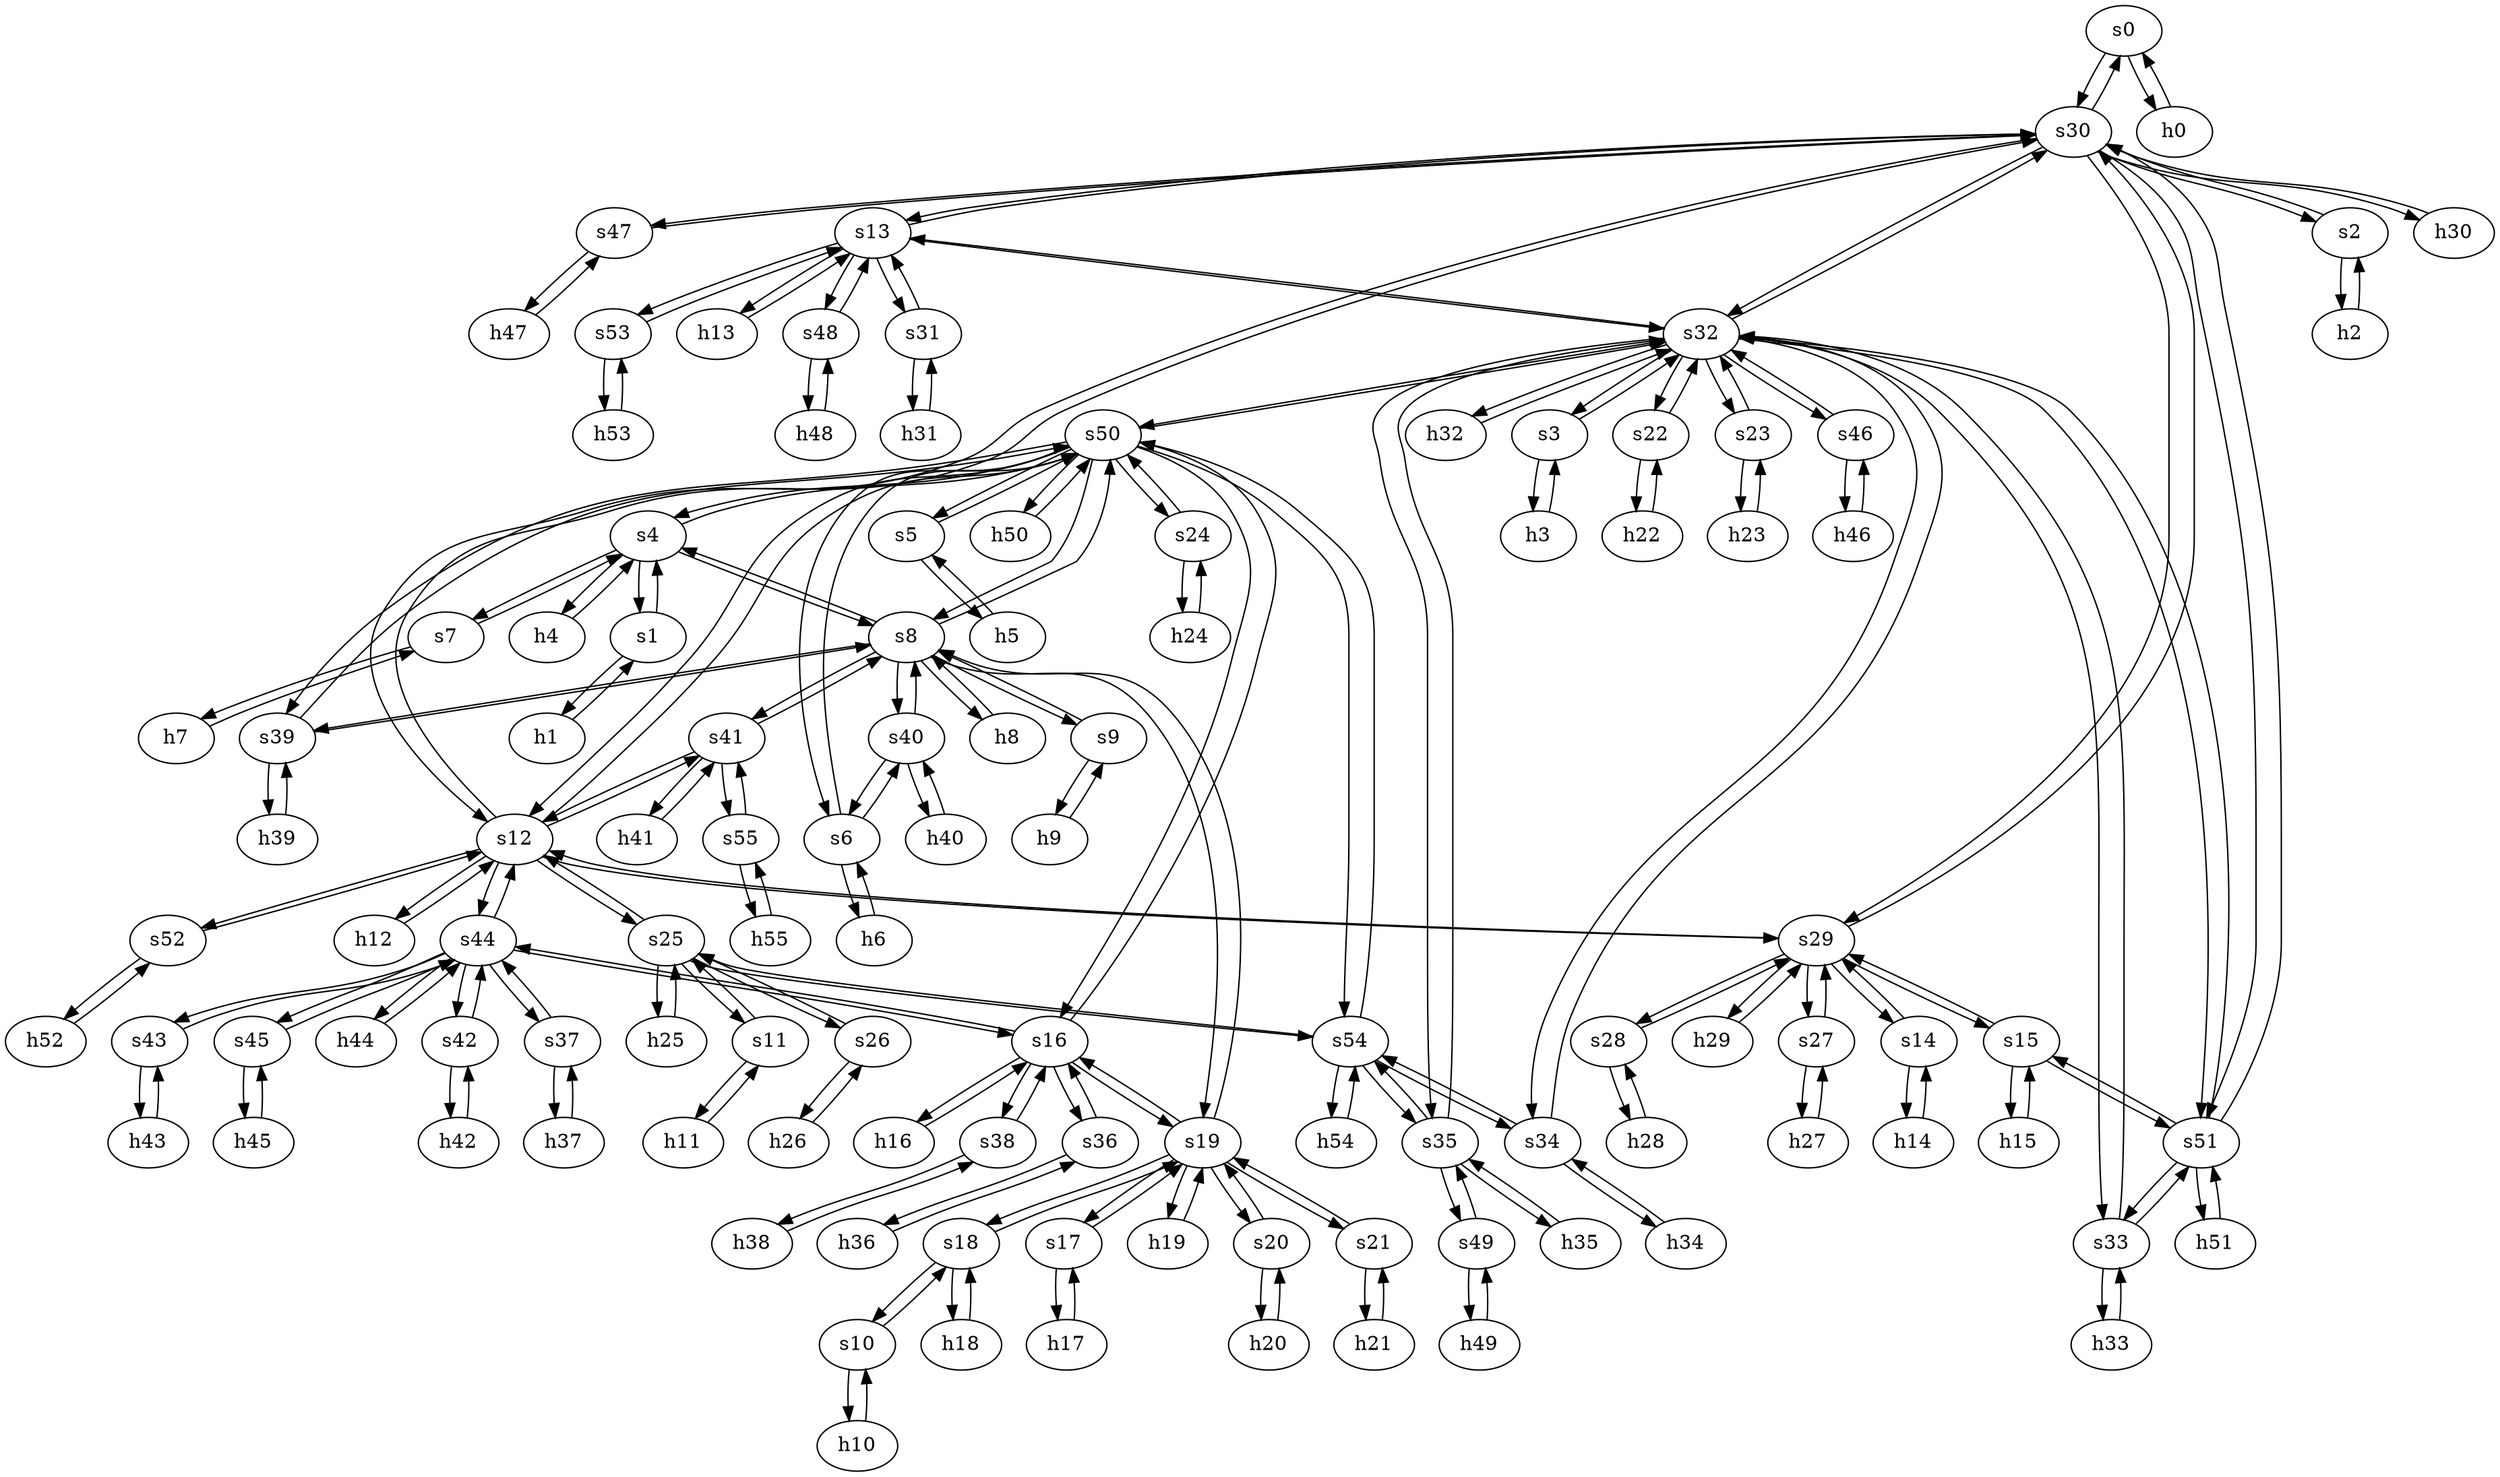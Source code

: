 strict digraph GARR {
	s0	 [id=0,
		type=switch];
	s30	 [id=30,
		type=switch];
	s0 -> s30	 [capacity="1Gbps",
		cost=1,
		dst_port=2,
		src_port=2];
	h0	 [ip="111.0.0.0",
		mac="00:00:00:00:0:0",
		type=host];
	s0 -> h0	 [capacity="1Gbps",
		cost=1,
		dst_port=1,
		src_port=1];
	s7	 [id=7,
		type=switch];
	s4	 [id=4,
		type=switch];
	s7 -> s4	 [capacity="1Gbps",
		cost=1,
		dst_port=5,
		src_port=2];
	h7	 [ip="111.0.7.7",
		mac="00:00:00:00:7:7",
		type=host];
	s7 -> h7	 [capacity="1Gbps",
		cost=1,
		dst_port=1,
		src_port=1];
	h20	 [ip="111.0.20.20",
		mac="00:00:00:00:20:20",
		type=host];
	s20	 [id=20,
		type=switch];
	h20 -> s20	 [capacity="1Gbps",
		cost=1,
		dst_port=1,
		src_port=1];
	h47	 [ip="111.0.47.47",
		mac="00:00:00:00:47:47",
		type=host];
	s47	 [id=47,
		type=switch];
	h47 -> s47	 [capacity="1Gbps",
		cost=1,
		dst_port=1,
		src_port=1];
	h46	 [ip="111.0.46.46",
		mac="00:00:00:00:46:46",
		type=host];
	s46	 [id=46,
		type=switch];
	h46 -> s46	 [capacity="1Gbps",
		cost=1,
		dst_port=1,
		src_port=1];
	h45	 [ip="111.0.45.45",
		mac="00:00:00:00:45:45",
		type=host];
	s45	 [id=45,
		type=switch];
	h45 -> s45	 [capacity="1Gbps",
		cost=1,
		dst_port=1,
		src_port=1];
	h44	 [ip="111.0.44.44",
		mac="00:00:00:00:44:44",
		type=host];
	s44	 [id=44,
		type=switch];
	h44 -> s44	 [capacity="1Gbps",
		cost=1,
		dst_port=1,
		src_port=1];
	h43	 [ip="111.0.43.43",
		mac="00:00:00:00:43:43",
		type=host];
	s43	 [id=43,
		type=switch];
	h43 -> s43	 [capacity="1Gbps",
		cost=1,
		dst_port=1,
		src_port=1];
	s5	 [id=5,
		type=switch];
	s50	 [id=50,
		type=switch];
	s5 -> s50	 [capacity="1Gbps",
		cost=1,
		dst_port=3,
		src_port=2];
	h5	 [ip="111.0.5.5",
		mac="00:00:00:00:5:5",
		type=host];
	s5 -> h5	 [capacity="1Gbps",
		cost=1,
		dst_port=1,
		src_port=1];
	h41	 [ip="111.0.41.41",
		mac="00:00:00:00:41:41",
		type=host];
	s41	 [id=41,
		type=switch];
	h41 -> s41	 [capacity="1Gbps",
		cost=1,
		dst_port=1,
		src_port=1];
	h40	 [ip="111.0.40.40",
		mac="00:00:00:00:40:40",
		type=host];
	s40	 [id=40,
		type=switch];
	h40 -> s40	 [capacity="1Gbps",
		cost=1,
		dst_port=1,
		src_port=1];
	s4 -> s50	 [capacity="1Gbps",
		cost=1,
		dst_port=2,
		src_port=4];
	h4	 [ip="111.0.4.4",
		mac="00:00:00:00:4:4",
		type=host];
	s4 -> h4	 [capacity="1Gbps",
		cost=1,
		dst_port=1,
		src_port=1];
	s4 -> s7	 [capacity="1Gbps",
		cost=1,
		dst_port=2,
		src_port=5];
	s8	 [id=8,
		type=switch];
	s4 -> s8	 [capacity="1Gbps",
		cost=1,
		dst_port=2,
		src_port=3];
	s1	 [id=1,
		type=switch];
	s4 -> s1	 [capacity="1Gbps",
		cost=1,
		dst_port=2,
		src_port=2];
	h49	 [ip="111.0.49.49",
		mac="00:00:00:00:49:49",
		type=host];
	s49	 [id=49,
		type=switch];
	h49 -> s49	 [capacity="1Gbps",
		cost=1,
		dst_port=1,
		src_port=1];
	h48	 [ip="111.0.48.48",
		mac="00:00:00:00:48:48",
		type=host];
	s48	 [id=48,
		type=switch];
	h48 -> s48	 [capacity="1Gbps",
		cost=1,
		dst_port=1,
		src_port=1];
	s55	 [id=55,
		type=switch];
	h55	 [ip="111.0.55.55",
		mac="00:00:00:00:55:55",
		type=host];
	s55 -> h55	 [capacity="1Gbps",
		cost=1,
		dst_port=1,
		src_port=1];
	s55 -> s41	 [capacity="1Gbps",
		cost=1,
		dst_port=4,
		src_port=2];
	s54	 [id=54,
		type=switch];
	h54	 [ip="111.0.54.54",
		mac="00:00:00:00:54:54",
		type=host];
	s54 -> h54	 [capacity="1Gbps",
		cost=1,
		dst_port=1,
		src_port=1];
	s25	 [id=25,
		type=switch];
	s54 -> s25	 [capacity="1Gbps",
		cost=1,
		dst_port=5,
		src_port=2];
	s54 -> s50	 [capacity="1Gbps",
		cost=1,
		dst_port=12,
		src_port=5];
	s35	 [id=35,
		type=switch];
	s54 -> s35	 [capacity="1Gbps",
		cost=1,
		dst_port=4,
		src_port=4];
	s34	 [id=34,
		type=switch];
	s54 -> s34	 [capacity="1Gbps",
		cost=1,
		dst_port=3,
		src_port=3];
	s53	 [id=53,
		type=switch];
	s13	 [id=13,
		type=switch];
	s53 -> s13	 [capacity="1Gbps",
		cost=1,
		dst_port=4,
		src_port=2];
	h53	 [ip="111.0.53.53",
		mac="00:00:00:00:53:53",
		type=host];
	s53 -> h53	 [capacity="1Gbps",
		cost=1,
		dst_port=1,
		src_port=1];
	s52	 [id=52,
		type=switch];
	h52	 [ip="111.0.52.52",
		mac="00:00:00:00:52:52",
		type=host];
	s52 -> h52	 [capacity="1Gbps",
		cost=1,
		dst_port=1,
		src_port=1];
	s12	 [id=12,
		type=switch];
	s52 -> s12	 [capacity="1Gbps",
		cost=1,
		dst_port=6,
		src_port=3];
	s51	 [id=51,
		type=switch];
	s32	 [id=32,
		type=switch];
	s51 -> s32	 [capacity="1Gbps",
		cost=1,
		dst_port=12,
		src_port=4];
	s33	 [id=33,
		type=switch];
	s51 -> s33	 [capacity="1Gbps",
		cost=1,
		dst_port=3,
		src_port=5];
	s51 -> s30	 [capacity="1Gbps",
		cost=1,
		dst_port=11,
		src_port=3];
	h51	 [ip="111.0.51.51",
		mac="00:00:00:00:51:51",
		type=host];
	s51 -> h51	 [capacity="1Gbps",
		cost=1,
		dst_port=1,
		src_port=1];
	s15	 [id=15,
		type=switch];
	s51 -> s15	 [capacity="1Gbps",
		cost=1,
		dst_port=2,
		src_port=2];
	s50 -> s32	 [capacity="1Gbps",
		cost=1,
		dst_port=11,
		src_port=10];
	h50	 [ip="111.0.50.50",
		mac="00:00:00:00:50:50",
		type=host];
	s50 -> h50	 [capacity="1Gbps",
		cost=1,
		dst_port=1,
		src_port=1];
	s16	 [id=16,
		type=switch];
	s50 -> s16	 [capacity="1Gbps",
		cost=1,
		dst_port=4,
		src_port=8];
	s24	 [id=24,
		type=switch];
	s50 -> s24	 [capacity="1Gbps",
		cost=1,
		dst_port=2,
		src_port=9];
	s50 -> s4	 [capacity="1Gbps",
		cost=1,
		dst_port=4,
		src_port=2];
	s50 -> s5	 [capacity="1Gbps",
		cost=1,
		dst_port=2,
		src_port=3];
	s50 -> s54	 [capacity="1Gbps",
		cost=1,
		dst_port=5,
		src_port=12];
	s6	 [id=6,
		type=switch];
	s50 -> s6	 [capacity="1Gbps",
		cost=1,
		dst_port=3,
		src_port=4];
	s50 -> s12	 [capacity="1Gbps",
		cost=1,
		dst_port=4,
		src_port=7];
	s50 -> s8	 [capacity="1Gbps",
		cost=1,
		dst_port=7,
		src_port=6];
	s39	 [id=39,
		type=switch];
	s50 -> s39	 [capacity="1Gbps",
		cost=1,
		dst_port=3,
		src_port=11];
	h54 -> s54	 [capacity="1Gbps",
		cost=1,
		dst_port=1,
		src_port=1];
	h55 -> s55	 [capacity="1Gbps",
		cost=1,
		dst_port=1,
		src_port=1];
	h50 -> s50	 [capacity="1Gbps",
		cost=1,
		dst_port=1,
		src_port=1];
	h51 -> s51	 [capacity="1Gbps",
		cost=1,
		dst_port=1,
		src_port=1];
	h52 -> s52	 [capacity="1Gbps",
		cost=1,
		dst_port=1,
		src_port=1];
	h53 -> s53	 [capacity="1Gbps",
		cost=1,
		dst_port=1,
		src_port=1];
	s44 -> s45	 [capacity="1Gbps",
		cost=1,
		dst_port=2,
		src_port=7];
	s44 -> s43	 [capacity="1Gbps",
		cost=1,
		dst_port=2,
		src_port=6];
	s42	 [id=42,
		type=switch];
	s44 -> s42	 [capacity="1Gbps",
		cost=1,
		dst_port=2,
		src_port=5];
	s44 -> s16	 [capacity="1Gbps",
		cost=1,
		dst_port=6,
		src_port=3];
	s44 -> s12	 [capacity="1Gbps",
		cost=1,
		dst_port=3,
		src_port=2];
	s44 -> h44	 [capacity="1Gbps",
		cost=1,
		dst_port=1,
		src_port=1];
	s37	 [id=37,
		type=switch];
	s44 -> s37	 [capacity="1Gbps",
		cost=1,
		dst_port=2,
		src_port=4];
	h24	 [ip="111.0.24.24",
		mac="00:00:00:00:24:24",
		type=host];
	h24 -> s24	 [capacity="1Gbps",
		cost=1,
		dst_port=1,
		src_port=1];
	s46 -> s32	 [capacity="1Gbps",
		cost=1,
		dst_port=10,
		src_port=2];
	s46 -> h46	 [capacity="1Gbps",
		cost=1,
		dst_port=1,
		src_port=1];
	s47 -> s30	 [capacity="1Gbps",
		cost=1,
		dst_port=10,
		src_port=2];
	s47 -> h47	 [capacity="1Gbps",
		cost=1,
		dst_port=1,
		src_port=1];
	s40 -> s6	 [capacity="1Gbps",
		cost=1,
		dst_port=2,
		src_port=2];
	s40 -> s8	 [capacity="1Gbps",
		cost=1,
		dst_port=4,
		src_port=3];
	s40 -> h40	 [capacity="1Gbps",
		cost=1,
		dst_port=1,
		src_port=1];
	s41 -> h41	 [capacity="1Gbps",
		cost=1,
		dst_port=1,
		src_port=1];
	s41 -> s12	 [capacity="1Gbps",
		cost=1,
		dst_port=2,
		src_port=3];
	s41 -> s8	 [capacity="1Gbps",
		cost=1,
		dst_port=9,
		src_port=2];
	s41 -> s55	 [capacity="1Gbps",
		cost=1,
		dst_port=2,
		src_port=4];
	s42 -> s44	 [capacity="1Gbps",
		cost=1,
		dst_port=5,
		src_port=2];
	h42	 [ip="111.0.42.42",
		mac="00:00:00:00:42:42",
		type=host];
	s42 -> h42	 [capacity="1Gbps",
		cost=1,
		dst_port=1,
		src_port=1];
	s43 -> s44	 [capacity="1Gbps",
		cost=1,
		dst_port=6,
		src_port=2];
	s43 -> h43	 [capacity="1Gbps",
		cost=1,
		dst_port=1,
		src_port=1];
	s48 -> s13	 [capacity="1Gbps",
		cost=1,
		dst_port=2,
		src_port=2];
	s48 -> h48	 [capacity="1Gbps",
		cost=1,
		dst_port=1,
		src_port=1];
	s49 -> h49	 [capacity="1Gbps",
		cost=1,
		dst_port=1,
		src_port=1];
	s49 -> s35	 [capacity="1Gbps",
		cost=1,
		dst_port=3,
		src_port=2];
	h42 -> s42	 [capacity="1Gbps",
		cost=1,
		dst_port=1,
		src_port=1];
	s45 -> s44	 [capacity="1Gbps",
		cost=1,
		dst_port=7,
		src_port=2];
	s45 -> h45	 [capacity="1Gbps",
		cost=1,
		dst_port=1,
		src_port=1];
	s19	 [id=19,
		type=switch];
	s21	 [id=21,
		type=switch];
	s19 -> s21	 [capacity="1Gbps",
		cost=1,
		dst_port=2,
		src_port=7];
	s19 -> s20	 [capacity="1Gbps",
		cost=1,
		dst_port=2,
		src_port=6];
	s19 -> s16	 [capacity="1Gbps",
		cost=1,
		dst_port=5,
		src_port=3];
	s18	 [id=18,
		type=switch];
	s19 -> s18	 [capacity="1Gbps",
		cost=1,
		dst_port=3,
		src_port=5];
	s17	 [id=17,
		type=switch];
	s19 -> s17	 [capacity="1Gbps",
		cost=1,
		dst_port=2,
		src_port=4];
	s19 -> s8	 [capacity="1Gbps",
		cost=1,
		dst_port=8,
		src_port=2];
	h19	 [ip="111.0.19.19",
		mac="00:00:00:00:19:19",
		type=host];
	s19 -> h19	 [capacity="1Gbps",
		cost=1,
		dst_port=1,
		src_port=1];
	s18 -> s19	 [capacity="1Gbps",
		cost=1,
		dst_port=5,
		src_port=3];
	h18	 [ip="111.0.18.18",
		mac="00:00:00:00:18:18",
		type=host];
	s18 -> h18	 [capacity="1Gbps",
		cost=1,
		dst_port=1,
		src_port=1];
	s10	 [id=10,
		type=switch];
	s18 -> s10	 [capacity="1Gbps",
		cost=1,
		dst_port=2,
		src_port=2];
	s13 -> s32	 [capacity="1Gbps",
		cost=1,
		dst_port=3,
		src_port=3];
	s13 -> s53	 [capacity="1Gbps",
		cost=1,
		dst_port=2,
		src_port=4];
	s13 -> s48	 [capacity="1Gbps",
		cost=1,
		dst_port=2,
		src_port=2];
	s13 -> s30	 [capacity="1Gbps",
		cost=1,
		dst_port=7,
		src_port=5];
	s31	 [id=31,
		type=switch];
	s13 -> s31	 [capacity="1Gbps",
		cost=1,
		dst_port=3,
		src_port=7];
	h13	 [ip="111.0.13.13",
		mac="00:00:00:00:13:13",
		type=host];
	s13 -> h13	 [capacity="1Gbps",
		cost=1,
		dst_port=1,
		src_port=1];
	s12 -> s25	 [capacity="1Gbps",
		cost=1,
		dst_port=3,
		src_port=7];
	s29	 [id=29,
		type=switch];
	s12 -> s29	 [capacity="1Gbps",
		cost=1,
		dst_port=2,
		src_port=8];
	s12 -> s44	 [capacity="1Gbps",
		cost=1,
		dst_port=2,
		src_port=3];
	s12 -> s50	 [capacity="1Gbps",
		cost=1,
		dst_port=7,
		src_port=4];
	s12 -> s41	 [capacity="1Gbps",
		cost=1,
		dst_port=3,
		src_port=2];
	s12 -> s30	 [capacity="1Gbps",
		cost=1,
		dst_port=6,
		src_port=11];
	h12	 [ip="111.0.12.12",
		mac="00:00:00:00:12:12",
		type=host];
	s12 -> h12	 [capacity="1Gbps",
		cost=1,
		dst_port=1,
		src_port=1];
	s12 -> s52	 [capacity="1Gbps",
		cost=1,
		dst_port=3,
		src_port=6];
	s11	 [id=11,
		type=switch];
	s11 -> s25	 [capacity="1Gbps",
		cost=1,
		dst_port=2,
		src_port=2];
	h11	 [ip="111.0.11.11",
		mac="00:00:00:00:11:11",
		type=host];
	s11 -> h11	 [capacity="1Gbps",
		cost=1,
		dst_port=1,
		src_port=1];
	s10 -> s18	 [capacity="1Gbps",
		cost=1,
		dst_port=2,
		src_port=2];
	h10	 [ip="111.0.10.10",
		mac="00:00:00:00:10:10",
		type=host];
	s10 -> h10	 [capacity="1Gbps",
		cost=1,
		dst_port=1,
		src_port=1];
	s17 -> s19	 [capacity="1Gbps",
		cost=1,
		dst_port=4,
		src_port=2];
	h17	 [ip="111.0.17.17",
		mac="00:00:00:00:17:17",
		type=host];
	s17 -> h17	 [capacity="1Gbps",
		cost=1,
		dst_port=1,
		src_port=1];
	s16 -> s19	 [capacity="1Gbps",
		cost=1,
		dst_port=3,
		src_port=5];
	s16 -> s44	 [capacity="1Gbps",
		cost=1,
		dst_port=3,
		src_port=6];
	s16 -> s50	 [capacity="1Gbps",
		cost=1,
		dst_port=8,
		src_port=4];
	h16	 [ip="111.0.16.16",
		mac="00:00:00:00:16:16",
		type=host];
	s16 -> h16	 [capacity="1Gbps",
		cost=1,
		dst_port=1,
		src_port=1];
	s38	 [id=38,
		type=switch];
	s16 -> s38	 [capacity="1Gbps",
		cost=1,
		dst_port=2,
		src_port=7];
	s36	 [id=36,
		type=switch];
	s16 -> s36	 [capacity="1Gbps",
		cost=1,
		dst_port=3,
		src_port=3];
	s15 -> s29	 [capacity="1Gbps",
		cost=1,
		dst_port=4,
		src_port=3];
	h15	 [ip="111.0.15.15",
		mac="00:00:00:00:15:15",
		type=host];
	s15 -> h15	 [capacity="1Gbps",
		cost=1,
		dst_port=1,
		src_port=1];
	s15 -> s51	 [capacity="1Gbps",
		cost=1,
		dst_port=2,
		src_port=2];
	s14	 [id=14,
		type=switch];
	s14 -> s29	 [capacity="1Gbps",
		cost=1,
		dst_port=3,
		src_port=2];
	h14	 [ip="111.0.14.14",
		mac="00:00:00:00:14:14",
		type=host];
	s14 -> h14	 [capacity="1Gbps",
		cost=1,
		dst_port=1,
		src_port=1];
	h8	 [ip="111.0.8.8",
		mac="00:00:00:00:8:8",
		type=host];
	h8 -> s8	 [capacity="1Gbps",
		cost=1,
		dst_port=1,
		src_port=1];
	h9	 [ip="111.0.9.9",
		mac="00:00:00:00:9:9",
		type=host];
	s9	 [id=9,
		type=switch];
	h9 -> s9	 [capacity="1Gbps",
		cost=1,
		dst_port=1,
		src_port=1];
	h2	 [ip="111.0.2.2",
		mac="00:00:00:00:2:2",
		type=host];
	s2	 [id=2,
		type=switch];
	h2 -> s2	 [capacity="1Gbps",
		cost=1,
		dst_port=1,
		src_port=1];
	h3	 [ip="111.0.3.3",
		mac="00:00:00:00:3:3",
		type=host];
	s3	 [id=3,
		type=switch];
	h3 -> s3	 [capacity="1Gbps",
		cost=1,
		dst_port=1,
		src_port=1];
	h0 -> s0	 [capacity="1Gbps",
		cost=1,
		dst_port=1,
		src_port=1];
	h1	 [ip="111.0.1.1",
		mac="00:00:00:00:1:1",
		type=host];
	h1 -> s1	 [capacity="1Gbps",
		cost=1,
		dst_port=1,
		src_port=1];
	h6	 [ip="111.0.6.6",
		mac="00:00:00:00:6:6",
		type=host];
	h6 -> s6	 [capacity="1Gbps",
		cost=1,
		dst_port=1,
		src_port=1];
	h7 -> s7	 [capacity="1Gbps",
		cost=1,
		dst_port=1,
		src_port=1];
	h4 -> s4	 [capacity="1Gbps",
		cost=1,
		dst_port=1,
		src_port=1];
	h5 -> s5	 [capacity="1Gbps",
		cost=1,
		dst_port=1,
		src_port=1];
	s39 -> s50	 [capacity="1Gbps",
		cost=1,
		dst_port=11,
		src_port=3];
	h39	 [ip="111.0.39.39",
		mac="00:00:00:00:39:39",
		type=host];
	s39 -> h39	 [capacity="1Gbps",
		cost=1,
		dst_port=1,
		src_port=1];
	s39 -> s8	 [capacity="1Gbps",
		cost=1,
		dst_port=3,
		src_port=2];
	s38 -> s16	 [capacity="1Gbps",
		cost=1,
		dst_port=7,
		src_port=2];
	h38	 [ip="111.0.38.38",
		mac="00:00:00:00:38:38",
		type=host];
	s38 -> h38	 [capacity="1Gbps",
		cost=1,
		dst_port=1,
		src_port=1];
	s35 -> s32	 [capacity="1Gbps",
		cost=1,
		dst_port=9,
		src_port=2];
	h35	 [ip="111.0.35.35",
		mac="00:00:00:00:35:35",
		type=host];
	s35 -> h35	 [capacity="1Gbps",
		cost=1,
		dst_port=1,
		src_port=1];
	s35 -> s49	 [capacity="1Gbps",
		cost=1,
		dst_port=2,
		src_port=3];
	s35 -> s54	 [capacity="1Gbps",
		cost=1,
		dst_port=4,
		src_port=4];
	s34 -> s32	 [capacity="1Gbps",
		cost=1,
		dst_port=8,
		src_port=2];
	h34	 [ip="111.0.34.34",
		mac="00:00:00:00:34:34",
		type=host];
	s34 -> h34	 [capacity="1Gbps",
		cost=1,
		dst_port=1,
		src_port=1];
	s34 -> s54	 [capacity="1Gbps",
		cost=1,
		dst_port=3,
		src_port=3];
	s37 -> s44	 [capacity="1Gbps",
		cost=1,
		dst_port=4,
		src_port=2];
	h37	 [ip="111.0.37.37",
		mac="00:00:00:00:37:37",
		type=host];
	s37 -> h37	 [capacity="1Gbps",
		cost=1,
		dst_port=1,
		src_port=1];
	s36 -> s16	 [capacity="1Gbps",
		cost=1,
		dst_port=3,
		src_port=3];
	h36	 [ip="111.0.36.36",
		mac="00:00:00:00:36:36",
		type=host];
	s36 -> h36	 [capacity="1Gbps",
		cost=1,
		dst_port=1,
		src_port=1];
	s31 -> s13	 [capacity="1Gbps",
		cost=1,
		dst_port=7,
		src_port=3];
	h31	 [ip="111.0.31.31",
		mac="00:00:00:00:31:31",
		type=host];
	s31 -> h31	 [capacity="1Gbps",
		cost=1,
		dst_port=1,
		src_port=1];
	s30 -> s32	 [capacity="1Gbps",
		cost=1,
		dst_port=6,
		src_port=9];
	h30	 [ip="111.0.30.30",
		mac="00:00:00:00:30:30",
		type=host];
	s30 -> h30	 [capacity="1Gbps",
		cost=1,
		dst_port=1,
		src_port=1];
	s30 -> s29	 [capacity="1Gbps",
		cost=1,
		dst_port=7,
		src_port=8];
	s30 -> s47	 [capacity="1Gbps",
		cost=1,
		dst_port=2,
		src_port=10];
	s30 -> s13	 [capacity="1Gbps",
		cost=1,
		dst_port=5,
		src_port=7];
	s30 -> s12	 [capacity="1Gbps",
		cost=1,
		dst_port=11,
		src_port=6];
	s30 -> s2	 [capacity="1Gbps",
		cost=1,
		dst_port=2,
		src_port=3];
	s30 -> s51	 [capacity="1Gbps",
		cost=1,
		dst_port=3,
		src_port=11];
	s30 -> s0	 [capacity="1Gbps",
		cost=1,
		dst_port=2,
		src_port=2];
	s33 -> s32	 [capacity="1Gbps",
		cost=1,
		dst_port=7,
		src_port=2];
	s33 -> s51	 [capacity="1Gbps",
		cost=1,
		dst_port=5,
		src_port=3];
	h33	 [ip="111.0.33.33",
		mac="00:00:00:00:33:33",
		type=host];
	s33 -> h33	 [capacity="1Gbps",
		cost=1,
		dst_port=1,
		src_port=1];
	s32 -> s46	 [capacity="1Gbps",
		cost=1,
		dst_port=2,
		src_port=10];
	s32 -> s33	 [capacity="1Gbps",
		cost=1,
		dst_port=2,
		src_port=7];
	s32 -> s50	 [capacity="1Gbps",
		cost=1,
		dst_port=10,
		src_port=11];
	s32 -> s13	 [capacity="1Gbps",
		cost=1,
		dst_port=3,
		src_port=3];
	s32 -> s30	 [capacity="1Gbps",
		cost=1,
		dst_port=9,
		src_port=6];
	h32	 [ip="111.0.32.32",
		mac="00:00:00:00:32:32",
		type=host];
	s32 -> h32	 [capacity="1Gbps",
		cost=1,
		dst_port=1,
		src_port=1];
	s22	 [id=22,
		type=switch];
	s32 -> s22	 [capacity="1Gbps",
		cost=1,
		dst_port=2,
		src_port=4];
	s32 -> s51	 [capacity="1Gbps",
		cost=1,
		dst_port=4,
		src_port=12];
	s32 -> s3	 [capacity="1Gbps",
		cost=1,
		dst_port=2,
		src_port=2];
	s23	 [id=23,
		type=switch];
	s32 -> s23	 [capacity="1Gbps",
		cost=1,
		dst_port=2,
		src_port=5];
	s32 -> s35	 [capacity="1Gbps",
		cost=1,
		dst_port=2,
		src_port=9];
	s32 -> s34	 [capacity="1Gbps",
		cost=1,
		dst_port=2,
		src_port=8];
	h18 -> s18	 [capacity="1Gbps",
		cost=1,
		dst_port=1,
		src_port=1];
	h19 -> s19	 [capacity="1Gbps",
		cost=1,
		dst_port=1,
		src_port=1];
	h10 -> s10	 [capacity="1Gbps",
		cost=1,
		dst_port=1,
		src_port=1];
	h11 -> s11	 [capacity="1Gbps",
		cost=1,
		dst_port=1,
		src_port=1];
	h12 -> s12	 [capacity="1Gbps",
		cost=1,
		dst_port=1,
		src_port=1];
	h13 -> s13	 [capacity="1Gbps",
		cost=1,
		dst_port=1,
		src_port=1];
	h14 -> s14	 [capacity="1Gbps",
		cost=1,
		dst_port=1,
		src_port=1];
	h15 -> s15	 [capacity="1Gbps",
		cost=1,
		dst_port=1,
		src_port=1];
	h16 -> s16	 [capacity="1Gbps",
		cost=1,
		dst_port=1,
		src_port=1];
	h17 -> s17	 [capacity="1Gbps",
		cost=1,
		dst_port=1,
		src_port=1];
	s9 -> s8	 [capacity="1Gbps",
		cost=1,
		dst_port=5,
		src_port=2];
	s9 -> h9	 [capacity="1Gbps",
		cost=1,
		dst_port=1,
		src_port=1];
	s8 -> s19	 [capacity="1Gbps",
		cost=1,
		dst_port=2,
		src_port=8];
	s8 -> s40	 [capacity="1Gbps",
		cost=1,
		dst_port=3,
		src_port=4];
	s8 -> s50	 [capacity="1Gbps",
		cost=1,
		dst_port=6,
		src_port=7];
	s8 -> s41	 [capacity="1Gbps",
		cost=1,
		dst_port=2,
		src_port=9];
	s8 -> s4	 [capacity="1Gbps",
		cost=1,
		dst_port=3,
		src_port=2];
	s8 -> h8	 [capacity="1Gbps",
		cost=1,
		dst_port=1,
		src_port=1];
	s8 -> s9	 [capacity="1Gbps",
		cost=1,
		dst_port=2,
		src_port=5];
	s8 -> s39	 [capacity="1Gbps",
		cost=1,
		dst_port=2,
		src_port=3];
	h29	 [ip="111.0.29.29",
		mac="00:00:00:00:29:29",
		type=host];
	h29 -> s29	 [capacity="1Gbps",
		cost=1,
		dst_port=1,
		src_port=1];
	h28	 [ip="111.0.28.28",
		mac="00:00:00:00:28:28",
		type=host];
	s28	 [id=28,
		type=switch];
	h28 -> s28	 [capacity="1Gbps",
		cost=1,
		dst_port=1,
		src_port=1];
	s23 -> s32	 [capacity="1Gbps",
		cost=1,
		dst_port=5,
		src_port=2];
	h23	 [ip="111.0.23.23",
		mac="00:00:00:00:23:23",
		type=host];
	s23 -> h23	 [capacity="1Gbps",
		cost=1,
		dst_port=1,
		src_port=1];
	s3 -> s32	 [capacity="1Gbps",
		cost=1,
		dst_port=2,
		src_port=2];
	s3 -> h3	 [capacity="1Gbps",
		cost=1,
		dst_port=1,
		src_port=1];
	s2 -> s30	 [capacity="1Gbps",
		cost=1,
		dst_port=3,
		src_port=2];
	s2 -> h2	 [capacity="1Gbps",
		cost=1,
		dst_port=1,
		src_port=1];
	s1 -> s4	 [capacity="1Gbps",
		cost=1,
		dst_port=2,
		src_port=2];
	s1 -> h1	 [capacity="1Gbps",
		cost=1,
		dst_port=1,
		src_port=1];
	h26	 [ip="111.0.26.26",
		mac="00:00:00:00:26:26",
		type=host];
	s26	 [id=26,
		type=switch];
	h26 -> s26	 [capacity="1Gbps",
		cost=1,
		dst_port=1,
		src_port=1];
	h21	 [ip="111.0.21.21",
		mac="00:00:00:00:21:21",
		type=host];
	h21 -> s21	 [capacity="1Gbps",
		cost=1,
		dst_port=1,
		src_port=1];
	s6 -> s40	 [capacity="1Gbps",
		cost=1,
		dst_port=2,
		src_port=2];
	s6 -> h6	 [capacity="1Gbps",
		cost=1,
		dst_port=1,
		src_port=1];
	s6 -> s50	 [capacity="1Gbps",
		cost=1,
		dst_port=4,
		src_port=3];
	h23 -> s23	 [capacity="1Gbps",
		cost=1,
		dst_port=1,
		src_port=1];
	h22	 [ip="111.0.22.22",
		mac="00:00:00:00:22:22",
		type=host];
	h22 -> s22	 [capacity="1Gbps",
		cost=1,
		dst_port=1,
		src_port=1];
	h32 -> s32	 [capacity="1Gbps",
		cost=1,
		dst_port=1,
		src_port=1];
	h33 -> s33	 [capacity="1Gbps",
		cost=1,
		dst_port=1,
		src_port=1];
	h30 -> s30	 [capacity="1Gbps",
		cost=1,
		dst_port=1,
		src_port=1];
	h31 -> s31	 [capacity="1Gbps",
		cost=1,
		dst_port=1,
		src_port=1];
	h36 -> s36	 [capacity="1Gbps",
		cost=1,
		dst_port=1,
		src_port=1];
	h37 -> s37	 [capacity="1Gbps",
		cost=1,
		dst_port=1,
		src_port=1];
	h34 -> s34	 [capacity="1Gbps",
		cost=1,
		dst_port=1,
		src_port=1];
	h35 -> s35	 [capacity="1Gbps",
		cost=1,
		dst_port=1,
		src_port=1];
	h38 -> s38	 [capacity="1Gbps",
		cost=1,
		dst_port=1,
		src_port=1];
	h39 -> s39	 [capacity="1Gbps",
		cost=1,
		dst_port=1,
		src_port=1];
	s22 -> s32	 [capacity="1Gbps",
		cost=1,
		dst_port=4,
		src_port=2];
	s22 -> h22	 [capacity="1Gbps",
		cost=1,
		dst_port=1,
		src_port=1];
	h25	 [ip="111.0.25.25",
		mac="00:00:00:00:25:25",
		type=host];
	h25 -> s25	 [capacity="1Gbps",
		cost=1,
		dst_port=1,
		src_port=1];
	s20 -> s19	 [capacity="1Gbps",
		cost=1,
		dst_port=6,
		src_port=2];
	s20 -> h20	 [capacity="1Gbps",
		cost=1,
		dst_port=1,
		src_port=1];
	s21 -> s19	 [capacity="1Gbps",
		cost=1,
		dst_port=7,
		src_port=2];
	s21 -> h21	 [capacity="1Gbps",
		cost=1,
		dst_port=1,
		src_port=1];
	s26 -> h26	 [capacity="1Gbps",
		cost=1,
		dst_port=1,
		src_port=1];
	s26 -> s25	 [capacity="1Gbps",
		cost=1,
		dst_port=4,
		src_port=2];
	s27	 [id=27,
		type=switch];
	s27 -> s29	 [capacity="1Gbps",
		cost=1,
		dst_port=5,
		src_port=2];
	h27	 [ip="111.0.27.27",
		mac="00:00:00:00:27:27",
		type=host];
	s27 -> h27	 [capacity="1Gbps",
		cost=1,
		dst_port=1,
		src_port=1];
	s24 -> s50	 [capacity="1Gbps",
		cost=1,
		dst_port=9,
		src_port=2];
	s24 -> h24	 [capacity="1Gbps",
		cost=1,
		dst_port=1,
		src_port=1];
	s25 -> h25	 [capacity="1Gbps",
		cost=1,
		dst_port=1,
		src_port=1];
	s25 -> s26	 [capacity="1Gbps",
		cost=1,
		dst_port=2,
		src_port=4];
	s25 -> s54	 [capacity="1Gbps",
		cost=1,
		dst_port=2,
		src_port=5];
	s25 -> s12	 [capacity="1Gbps",
		cost=1,
		dst_port=7,
		src_port=3];
	s25 -> s11	 [capacity="1Gbps",
		cost=1,
		dst_port=2,
		src_port=2];
	s28 -> s29	 [capacity="1Gbps",
		cost=1,
		dst_port=6,
		src_port=2];
	s28 -> h28	 [capacity="1Gbps",
		cost=1,
		dst_port=1,
		src_port=1];
	s29 -> s28	 [capacity="1Gbps",
		cost=1,
		dst_port=2,
		src_port=6];
	s29 -> s27	 [capacity="1Gbps",
		cost=1,
		dst_port=2,
		src_port=5];
	s29 -> s30	 [capacity="1Gbps",
		cost=1,
		dst_port=8,
		src_port=7];
	s29 -> s12	 [capacity="1Gbps",
		cost=1,
		dst_port=8,
		src_port=2];
	s29 -> s15	 [capacity="1Gbps",
		cost=1,
		dst_port=3,
		src_port=4];
	s29 -> h29	 [capacity="1Gbps",
		cost=1,
		dst_port=1,
		src_port=1];
	s29 -> s14	 [capacity="1Gbps",
		cost=1,
		dst_port=2,
		src_port=3];
	h27 -> s27	 [capacity="1Gbps",
		cost=1,
		dst_port=1,
		src_port=1];
}
